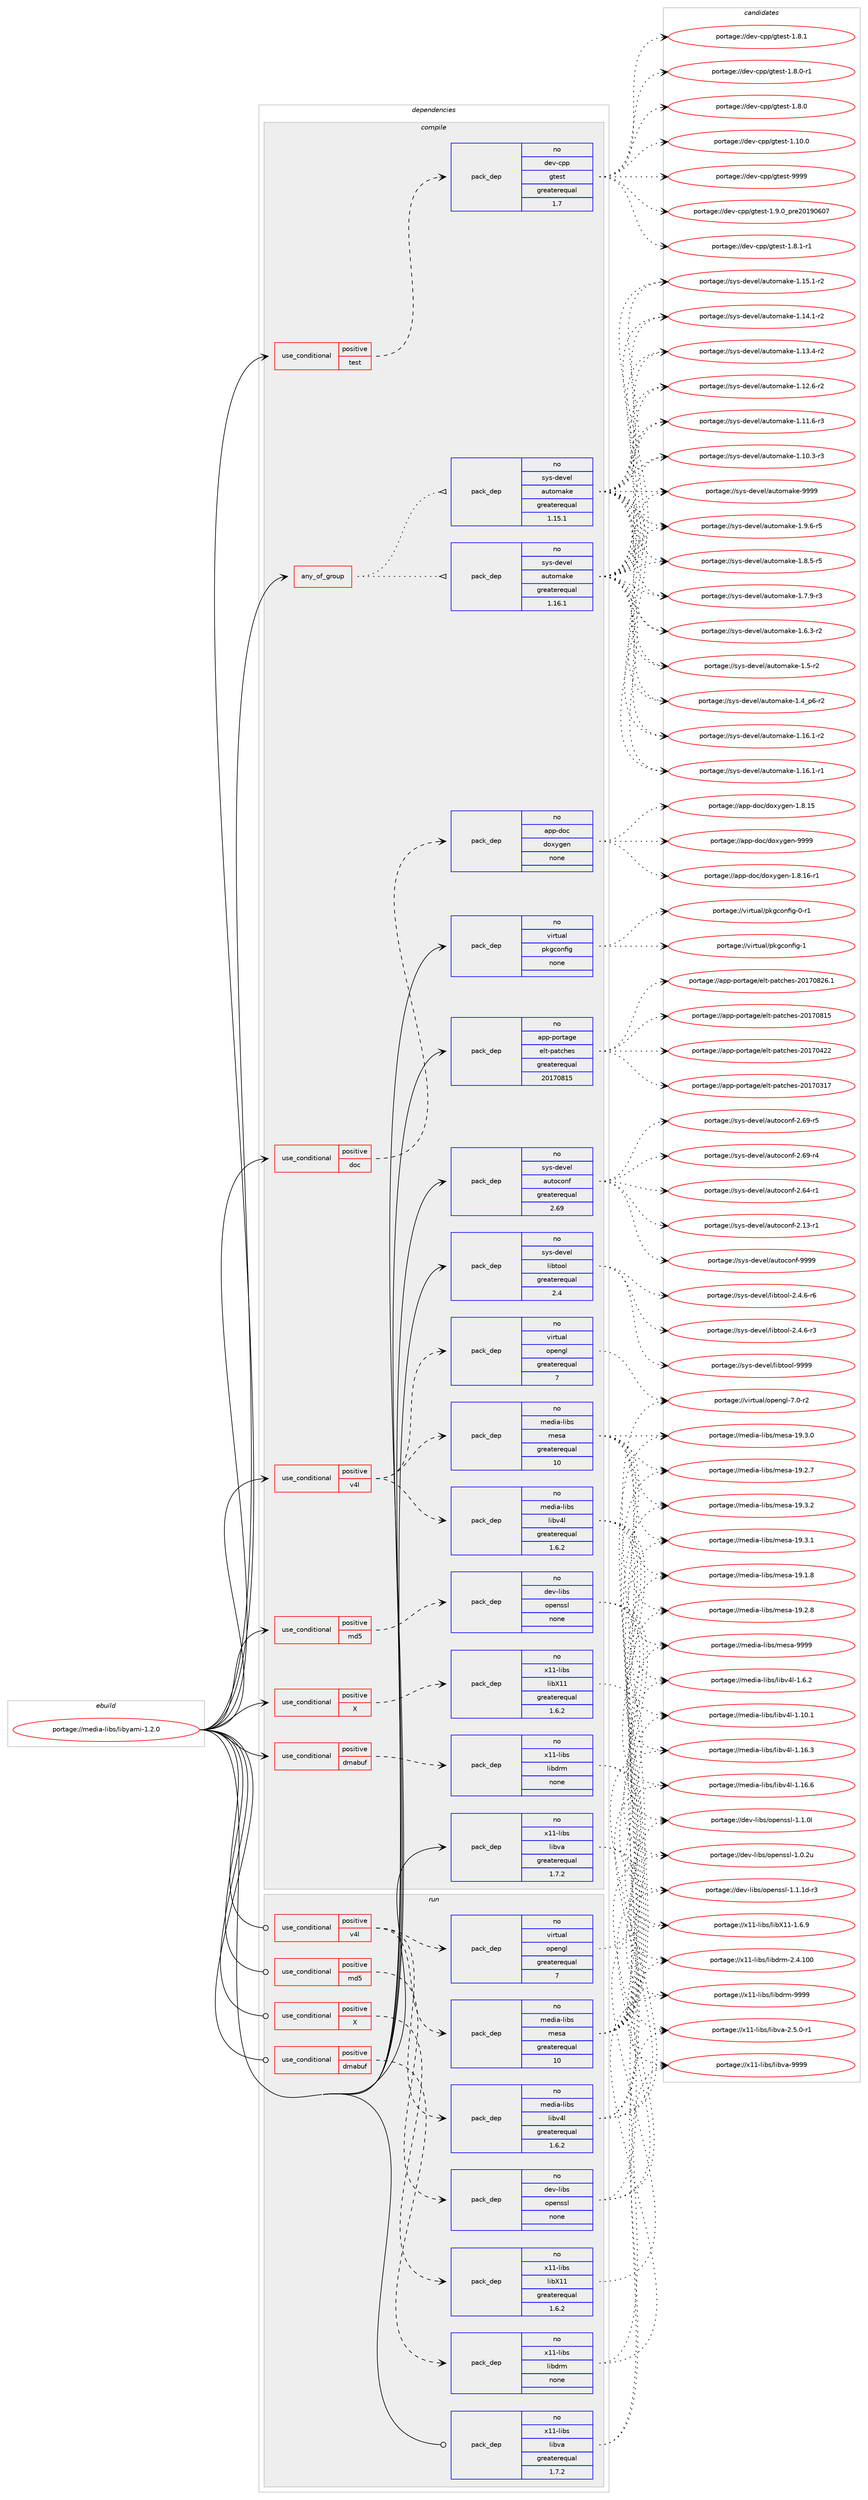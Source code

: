 digraph prolog {

# *************
# Graph options
# *************

newrank=true;
concentrate=true;
compound=true;
graph [rankdir=LR,fontname=Helvetica,fontsize=10,ranksep=1.5];#, ranksep=2.5, nodesep=0.2];
edge  [arrowhead=vee];
node  [fontname=Helvetica,fontsize=10];

# **********
# The ebuild
# **********

subgraph cluster_leftcol {
color=gray;
rank=same;
label=<<i>ebuild</i>>;
id [label="portage://media-libs/libyami-1.2.0", color=red, width=4, href="../media-libs/libyami-1.2.0.svg"];
}

# ****************
# The dependencies
# ****************

subgraph cluster_midcol {
color=gray;
label=<<i>dependencies</i>>;
subgraph cluster_compile {
fillcolor="#eeeeee";
style=filled;
label=<<i>compile</i>>;
subgraph any3079 {
dependency209449 [label=<<TABLE BORDER="0" CELLBORDER="1" CELLSPACING="0" CELLPADDING="4"><TR><TD CELLPADDING="10">any_of_group</TD></TR></TABLE>>, shape=none, color=red];subgraph pack158471 {
dependency209450 [label=<<TABLE BORDER="0" CELLBORDER="1" CELLSPACING="0" CELLPADDING="4" WIDTH="220"><TR><TD ROWSPAN="6" CELLPADDING="30">pack_dep</TD></TR><TR><TD WIDTH="110">no</TD></TR><TR><TD>sys-devel</TD></TR><TR><TD>automake</TD></TR><TR><TD>greaterequal</TD></TR><TR><TD>1.16.1</TD></TR></TABLE>>, shape=none, color=blue];
}
dependency209449:e -> dependency209450:w [weight=20,style="dotted",arrowhead="oinv"];
subgraph pack158472 {
dependency209451 [label=<<TABLE BORDER="0" CELLBORDER="1" CELLSPACING="0" CELLPADDING="4" WIDTH="220"><TR><TD ROWSPAN="6" CELLPADDING="30">pack_dep</TD></TR><TR><TD WIDTH="110">no</TD></TR><TR><TD>sys-devel</TD></TR><TR><TD>automake</TD></TR><TR><TD>greaterequal</TD></TR><TR><TD>1.15.1</TD></TR></TABLE>>, shape=none, color=blue];
}
dependency209449:e -> dependency209451:w [weight=20,style="dotted",arrowhead="oinv"];
}
id:e -> dependency209449:w [weight=20,style="solid",arrowhead="vee"];
subgraph cond47737 {
dependency209452 [label=<<TABLE BORDER="0" CELLBORDER="1" CELLSPACING="0" CELLPADDING="4"><TR><TD ROWSPAN="3" CELLPADDING="10">use_conditional</TD></TR><TR><TD>positive</TD></TR><TR><TD>X</TD></TR></TABLE>>, shape=none, color=red];
subgraph pack158473 {
dependency209453 [label=<<TABLE BORDER="0" CELLBORDER="1" CELLSPACING="0" CELLPADDING="4" WIDTH="220"><TR><TD ROWSPAN="6" CELLPADDING="30">pack_dep</TD></TR><TR><TD WIDTH="110">no</TD></TR><TR><TD>x11-libs</TD></TR><TR><TD>libX11</TD></TR><TR><TD>greaterequal</TD></TR><TR><TD>1.6.2</TD></TR></TABLE>>, shape=none, color=blue];
}
dependency209452:e -> dependency209453:w [weight=20,style="dashed",arrowhead="vee"];
}
id:e -> dependency209452:w [weight=20,style="solid",arrowhead="vee"];
subgraph cond47738 {
dependency209454 [label=<<TABLE BORDER="0" CELLBORDER="1" CELLSPACING="0" CELLPADDING="4"><TR><TD ROWSPAN="3" CELLPADDING="10">use_conditional</TD></TR><TR><TD>positive</TD></TR><TR><TD>dmabuf</TD></TR></TABLE>>, shape=none, color=red];
subgraph pack158474 {
dependency209455 [label=<<TABLE BORDER="0" CELLBORDER="1" CELLSPACING="0" CELLPADDING="4" WIDTH="220"><TR><TD ROWSPAN="6" CELLPADDING="30">pack_dep</TD></TR><TR><TD WIDTH="110">no</TD></TR><TR><TD>x11-libs</TD></TR><TR><TD>libdrm</TD></TR><TR><TD>none</TD></TR><TR><TD></TD></TR></TABLE>>, shape=none, color=blue];
}
dependency209454:e -> dependency209455:w [weight=20,style="dashed",arrowhead="vee"];
}
id:e -> dependency209454:w [weight=20,style="solid",arrowhead="vee"];
subgraph cond47739 {
dependency209456 [label=<<TABLE BORDER="0" CELLBORDER="1" CELLSPACING="0" CELLPADDING="4"><TR><TD ROWSPAN="3" CELLPADDING="10">use_conditional</TD></TR><TR><TD>positive</TD></TR><TR><TD>doc</TD></TR></TABLE>>, shape=none, color=red];
subgraph pack158475 {
dependency209457 [label=<<TABLE BORDER="0" CELLBORDER="1" CELLSPACING="0" CELLPADDING="4" WIDTH="220"><TR><TD ROWSPAN="6" CELLPADDING="30">pack_dep</TD></TR><TR><TD WIDTH="110">no</TD></TR><TR><TD>app-doc</TD></TR><TR><TD>doxygen</TD></TR><TR><TD>none</TD></TR><TR><TD></TD></TR></TABLE>>, shape=none, color=blue];
}
dependency209456:e -> dependency209457:w [weight=20,style="dashed",arrowhead="vee"];
}
id:e -> dependency209456:w [weight=20,style="solid",arrowhead="vee"];
subgraph cond47740 {
dependency209458 [label=<<TABLE BORDER="0" CELLBORDER="1" CELLSPACING="0" CELLPADDING="4"><TR><TD ROWSPAN="3" CELLPADDING="10">use_conditional</TD></TR><TR><TD>positive</TD></TR><TR><TD>md5</TD></TR></TABLE>>, shape=none, color=red];
subgraph pack158476 {
dependency209459 [label=<<TABLE BORDER="0" CELLBORDER="1" CELLSPACING="0" CELLPADDING="4" WIDTH="220"><TR><TD ROWSPAN="6" CELLPADDING="30">pack_dep</TD></TR><TR><TD WIDTH="110">no</TD></TR><TR><TD>dev-libs</TD></TR><TR><TD>openssl</TD></TR><TR><TD>none</TD></TR><TR><TD></TD></TR></TABLE>>, shape=none, color=blue];
}
dependency209458:e -> dependency209459:w [weight=20,style="dashed",arrowhead="vee"];
}
id:e -> dependency209458:w [weight=20,style="solid",arrowhead="vee"];
subgraph cond47741 {
dependency209460 [label=<<TABLE BORDER="0" CELLBORDER="1" CELLSPACING="0" CELLPADDING="4"><TR><TD ROWSPAN="3" CELLPADDING="10">use_conditional</TD></TR><TR><TD>positive</TD></TR><TR><TD>test</TD></TR></TABLE>>, shape=none, color=red];
subgraph pack158477 {
dependency209461 [label=<<TABLE BORDER="0" CELLBORDER="1" CELLSPACING="0" CELLPADDING="4" WIDTH="220"><TR><TD ROWSPAN="6" CELLPADDING="30">pack_dep</TD></TR><TR><TD WIDTH="110">no</TD></TR><TR><TD>dev-cpp</TD></TR><TR><TD>gtest</TD></TR><TR><TD>greaterequal</TD></TR><TR><TD>1.7</TD></TR></TABLE>>, shape=none, color=blue];
}
dependency209460:e -> dependency209461:w [weight=20,style="dashed",arrowhead="vee"];
}
id:e -> dependency209460:w [weight=20,style="solid",arrowhead="vee"];
subgraph cond47742 {
dependency209462 [label=<<TABLE BORDER="0" CELLBORDER="1" CELLSPACING="0" CELLPADDING="4"><TR><TD ROWSPAN="3" CELLPADDING="10">use_conditional</TD></TR><TR><TD>positive</TD></TR><TR><TD>v4l</TD></TR></TABLE>>, shape=none, color=red];
subgraph pack158478 {
dependency209463 [label=<<TABLE BORDER="0" CELLBORDER="1" CELLSPACING="0" CELLPADDING="4" WIDTH="220"><TR><TD ROWSPAN="6" CELLPADDING="30">pack_dep</TD></TR><TR><TD WIDTH="110">no</TD></TR><TR><TD>virtual</TD></TR><TR><TD>opengl</TD></TR><TR><TD>greaterequal</TD></TR><TR><TD>7</TD></TR></TABLE>>, shape=none, color=blue];
}
dependency209462:e -> dependency209463:w [weight=20,style="dashed",arrowhead="vee"];
subgraph pack158479 {
dependency209464 [label=<<TABLE BORDER="0" CELLBORDER="1" CELLSPACING="0" CELLPADDING="4" WIDTH="220"><TR><TD ROWSPAN="6" CELLPADDING="30">pack_dep</TD></TR><TR><TD WIDTH="110">no</TD></TR><TR><TD>media-libs</TD></TR><TR><TD>libv4l</TD></TR><TR><TD>greaterequal</TD></TR><TR><TD>1.6.2</TD></TR></TABLE>>, shape=none, color=blue];
}
dependency209462:e -> dependency209464:w [weight=20,style="dashed",arrowhead="vee"];
subgraph pack158480 {
dependency209465 [label=<<TABLE BORDER="0" CELLBORDER="1" CELLSPACING="0" CELLPADDING="4" WIDTH="220"><TR><TD ROWSPAN="6" CELLPADDING="30">pack_dep</TD></TR><TR><TD WIDTH="110">no</TD></TR><TR><TD>media-libs</TD></TR><TR><TD>mesa</TD></TR><TR><TD>greaterequal</TD></TR><TR><TD>10</TD></TR></TABLE>>, shape=none, color=blue];
}
dependency209462:e -> dependency209465:w [weight=20,style="dashed",arrowhead="vee"];
}
id:e -> dependency209462:w [weight=20,style="solid",arrowhead="vee"];
subgraph pack158481 {
dependency209466 [label=<<TABLE BORDER="0" CELLBORDER="1" CELLSPACING="0" CELLPADDING="4" WIDTH="220"><TR><TD ROWSPAN="6" CELLPADDING="30">pack_dep</TD></TR><TR><TD WIDTH="110">no</TD></TR><TR><TD>app-portage</TD></TR><TR><TD>elt-patches</TD></TR><TR><TD>greaterequal</TD></TR><TR><TD>20170815</TD></TR></TABLE>>, shape=none, color=blue];
}
id:e -> dependency209466:w [weight=20,style="solid",arrowhead="vee"];
subgraph pack158482 {
dependency209467 [label=<<TABLE BORDER="0" CELLBORDER="1" CELLSPACING="0" CELLPADDING="4" WIDTH="220"><TR><TD ROWSPAN="6" CELLPADDING="30">pack_dep</TD></TR><TR><TD WIDTH="110">no</TD></TR><TR><TD>sys-devel</TD></TR><TR><TD>autoconf</TD></TR><TR><TD>greaterequal</TD></TR><TR><TD>2.69</TD></TR></TABLE>>, shape=none, color=blue];
}
id:e -> dependency209467:w [weight=20,style="solid",arrowhead="vee"];
subgraph pack158483 {
dependency209468 [label=<<TABLE BORDER="0" CELLBORDER="1" CELLSPACING="0" CELLPADDING="4" WIDTH="220"><TR><TD ROWSPAN="6" CELLPADDING="30">pack_dep</TD></TR><TR><TD WIDTH="110">no</TD></TR><TR><TD>sys-devel</TD></TR><TR><TD>libtool</TD></TR><TR><TD>greaterequal</TD></TR><TR><TD>2.4</TD></TR></TABLE>>, shape=none, color=blue];
}
id:e -> dependency209468:w [weight=20,style="solid",arrowhead="vee"];
subgraph pack158484 {
dependency209469 [label=<<TABLE BORDER="0" CELLBORDER="1" CELLSPACING="0" CELLPADDING="4" WIDTH="220"><TR><TD ROWSPAN="6" CELLPADDING="30">pack_dep</TD></TR><TR><TD WIDTH="110">no</TD></TR><TR><TD>virtual</TD></TR><TR><TD>pkgconfig</TD></TR><TR><TD>none</TD></TR><TR><TD></TD></TR></TABLE>>, shape=none, color=blue];
}
id:e -> dependency209469:w [weight=20,style="solid",arrowhead="vee"];
subgraph pack158485 {
dependency209470 [label=<<TABLE BORDER="0" CELLBORDER="1" CELLSPACING="0" CELLPADDING="4" WIDTH="220"><TR><TD ROWSPAN="6" CELLPADDING="30">pack_dep</TD></TR><TR><TD WIDTH="110">no</TD></TR><TR><TD>x11-libs</TD></TR><TR><TD>libva</TD></TR><TR><TD>greaterequal</TD></TR><TR><TD>1.7.2</TD></TR></TABLE>>, shape=none, color=blue];
}
id:e -> dependency209470:w [weight=20,style="solid",arrowhead="vee"];
}
subgraph cluster_compileandrun {
fillcolor="#eeeeee";
style=filled;
label=<<i>compile and run</i>>;
}
subgraph cluster_run {
fillcolor="#eeeeee";
style=filled;
label=<<i>run</i>>;
subgraph cond47743 {
dependency209471 [label=<<TABLE BORDER="0" CELLBORDER="1" CELLSPACING="0" CELLPADDING="4"><TR><TD ROWSPAN="3" CELLPADDING="10">use_conditional</TD></TR><TR><TD>positive</TD></TR><TR><TD>X</TD></TR></TABLE>>, shape=none, color=red];
subgraph pack158486 {
dependency209472 [label=<<TABLE BORDER="0" CELLBORDER="1" CELLSPACING="0" CELLPADDING="4" WIDTH="220"><TR><TD ROWSPAN="6" CELLPADDING="30">pack_dep</TD></TR><TR><TD WIDTH="110">no</TD></TR><TR><TD>x11-libs</TD></TR><TR><TD>libX11</TD></TR><TR><TD>greaterequal</TD></TR><TR><TD>1.6.2</TD></TR></TABLE>>, shape=none, color=blue];
}
dependency209471:e -> dependency209472:w [weight=20,style="dashed",arrowhead="vee"];
}
id:e -> dependency209471:w [weight=20,style="solid",arrowhead="odot"];
subgraph cond47744 {
dependency209473 [label=<<TABLE BORDER="0" CELLBORDER="1" CELLSPACING="0" CELLPADDING="4"><TR><TD ROWSPAN="3" CELLPADDING="10">use_conditional</TD></TR><TR><TD>positive</TD></TR><TR><TD>dmabuf</TD></TR></TABLE>>, shape=none, color=red];
subgraph pack158487 {
dependency209474 [label=<<TABLE BORDER="0" CELLBORDER="1" CELLSPACING="0" CELLPADDING="4" WIDTH="220"><TR><TD ROWSPAN="6" CELLPADDING="30">pack_dep</TD></TR><TR><TD WIDTH="110">no</TD></TR><TR><TD>x11-libs</TD></TR><TR><TD>libdrm</TD></TR><TR><TD>none</TD></TR><TR><TD></TD></TR></TABLE>>, shape=none, color=blue];
}
dependency209473:e -> dependency209474:w [weight=20,style="dashed",arrowhead="vee"];
}
id:e -> dependency209473:w [weight=20,style="solid",arrowhead="odot"];
subgraph cond47745 {
dependency209475 [label=<<TABLE BORDER="0" CELLBORDER="1" CELLSPACING="0" CELLPADDING="4"><TR><TD ROWSPAN="3" CELLPADDING="10">use_conditional</TD></TR><TR><TD>positive</TD></TR><TR><TD>md5</TD></TR></TABLE>>, shape=none, color=red];
subgraph pack158488 {
dependency209476 [label=<<TABLE BORDER="0" CELLBORDER="1" CELLSPACING="0" CELLPADDING="4" WIDTH="220"><TR><TD ROWSPAN="6" CELLPADDING="30">pack_dep</TD></TR><TR><TD WIDTH="110">no</TD></TR><TR><TD>dev-libs</TD></TR><TR><TD>openssl</TD></TR><TR><TD>none</TD></TR><TR><TD></TD></TR></TABLE>>, shape=none, color=blue];
}
dependency209475:e -> dependency209476:w [weight=20,style="dashed",arrowhead="vee"];
}
id:e -> dependency209475:w [weight=20,style="solid",arrowhead="odot"];
subgraph cond47746 {
dependency209477 [label=<<TABLE BORDER="0" CELLBORDER="1" CELLSPACING="0" CELLPADDING="4"><TR><TD ROWSPAN="3" CELLPADDING="10">use_conditional</TD></TR><TR><TD>positive</TD></TR><TR><TD>v4l</TD></TR></TABLE>>, shape=none, color=red];
subgraph pack158489 {
dependency209478 [label=<<TABLE BORDER="0" CELLBORDER="1" CELLSPACING="0" CELLPADDING="4" WIDTH="220"><TR><TD ROWSPAN="6" CELLPADDING="30">pack_dep</TD></TR><TR><TD WIDTH="110">no</TD></TR><TR><TD>virtual</TD></TR><TR><TD>opengl</TD></TR><TR><TD>greaterequal</TD></TR><TR><TD>7</TD></TR></TABLE>>, shape=none, color=blue];
}
dependency209477:e -> dependency209478:w [weight=20,style="dashed",arrowhead="vee"];
subgraph pack158490 {
dependency209479 [label=<<TABLE BORDER="0" CELLBORDER="1" CELLSPACING="0" CELLPADDING="4" WIDTH="220"><TR><TD ROWSPAN="6" CELLPADDING="30">pack_dep</TD></TR><TR><TD WIDTH="110">no</TD></TR><TR><TD>media-libs</TD></TR><TR><TD>libv4l</TD></TR><TR><TD>greaterequal</TD></TR><TR><TD>1.6.2</TD></TR></TABLE>>, shape=none, color=blue];
}
dependency209477:e -> dependency209479:w [weight=20,style="dashed",arrowhead="vee"];
subgraph pack158491 {
dependency209480 [label=<<TABLE BORDER="0" CELLBORDER="1" CELLSPACING="0" CELLPADDING="4" WIDTH="220"><TR><TD ROWSPAN="6" CELLPADDING="30">pack_dep</TD></TR><TR><TD WIDTH="110">no</TD></TR><TR><TD>media-libs</TD></TR><TR><TD>mesa</TD></TR><TR><TD>greaterequal</TD></TR><TR><TD>10</TD></TR></TABLE>>, shape=none, color=blue];
}
dependency209477:e -> dependency209480:w [weight=20,style="dashed",arrowhead="vee"];
}
id:e -> dependency209477:w [weight=20,style="solid",arrowhead="odot"];
subgraph pack158492 {
dependency209481 [label=<<TABLE BORDER="0" CELLBORDER="1" CELLSPACING="0" CELLPADDING="4" WIDTH="220"><TR><TD ROWSPAN="6" CELLPADDING="30">pack_dep</TD></TR><TR><TD WIDTH="110">no</TD></TR><TR><TD>x11-libs</TD></TR><TR><TD>libva</TD></TR><TR><TD>greaterequal</TD></TR><TR><TD>1.7.2</TD></TR></TABLE>>, shape=none, color=blue];
}
id:e -> dependency209481:w [weight=20,style="solid",arrowhead="odot"];
}
}

# **************
# The candidates
# **************

subgraph cluster_choices {
rank=same;
color=gray;
label=<<i>candidates</i>>;

subgraph choice158471 {
color=black;
nodesep=1;
choice115121115451001011181011084797117116111109971071014557575757 [label="portage://sys-devel/automake-9999", color=red, width=4,href="../sys-devel/automake-9999.svg"];
choice115121115451001011181011084797117116111109971071014549465746544511453 [label="portage://sys-devel/automake-1.9.6-r5", color=red, width=4,href="../sys-devel/automake-1.9.6-r5.svg"];
choice115121115451001011181011084797117116111109971071014549465646534511453 [label="portage://sys-devel/automake-1.8.5-r5", color=red, width=4,href="../sys-devel/automake-1.8.5-r5.svg"];
choice115121115451001011181011084797117116111109971071014549465546574511451 [label="portage://sys-devel/automake-1.7.9-r3", color=red, width=4,href="../sys-devel/automake-1.7.9-r3.svg"];
choice115121115451001011181011084797117116111109971071014549465446514511450 [label="portage://sys-devel/automake-1.6.3-r2", color=red, width=4,href="../sys-devel/automake-1.6.3-r2.svg"];
choice11512111545100101118101108479711711611110997107101454946534511450 [label="portage://sys-devel/automake-1.5-r2", color=red, width=4,href="../sys-devel/automake-1.5-r2.svg"];
choice115121115451001011181011084797117116111109971071014549465295112544511450 [label="portage://sys-devel/automake-1.4_p6-r2", color=red, width=4,href="../sys-devel/automake-1.4_p6-r2.svg"];
choice11512111545100101118101108479711711611110997107101454946495446494511450 [label="portage://sys-devel/automake-1.16.1-r2", color=red, width=4,href="../sys-devel/automake-1.16.1-r2.svg"];
choice11512111545100101118101108479711711611110997107101454946495446494511449 [label="portage://sys-devel/automake-1.16.1-r1", color=red, width=4,href="../sys-devel/automake-1.16.1-r1.svg"];
choice11512111545100101118101108479711711611110997107101454946495346494511450 [label="portage://sys-devel/automake-1.15.1-r2", color=red, width=4,href="../sys-devel/automake-1.15.1-r2.svg"];
choice11512111545100101118101108479711711611110997107101454946495246494511450 [label="portage://sys-devel/automake-1.14.1-r2", color=red, width=4,href="../sys-devel/automake-1.14.1-r2.svg"];
choice11512111545100101118101108479711711611110997107101454946495146524511450 [label="portage://sys-devel/automake-1.13.4-r2", color=red, width=4,href="../sys-devel/automake-1.13.4-r2.svg"];
choice11512111545100101118101108479711711611110997107101454946495046544511450 [label="portage://sys-devel/automake-1.12.6-r2", color=red, width=4,href="../sys-devel/automake-1.12.6-r2.svg"];
choice11512111545100101118101108479711711611110997107101454946494946544511451 [label="portage://sys-devel/automake-1.11.6-r3", color=red, width=4,href="../sys-devel/automake-1.11.6-r3.svg"];
choice11512111545100101118101108479711711611110997107101454946494846514511451 [label="portage://sys-devel/automake-1.10.3-r3", color=red, width=4,href="../sys-devel/automake-1.10.3-r3.svg"];
dependency209450:e -> choice115121115451001011181011084797117116111109971071014557575757:w [style=dotted,weight="100"];
dependency209450:e -> choice115121115451001011181011084797117116111109971071014549465746544511453:w [style=dotted,weight="100"];
dependency209450:e -> choice115121115451001011181011084797117116111109971071014549465646534511453:w [style=dotted,weight="100"];
dependency209450:e -> choice115121115451001011181011084797117116111109971071014549465546574511451:w [style=dotted,weight="100"];
dependency209450:e -> choice115121115451001011181011084797117116111109971071014549465446514511450:w [style=dotted,weight="100"];
dependency209450:e -> choice11512111545100101118101108479711711611110997107101454946534511450:w [style=dotted,weight="100"];
dependency209450:e -> choice115121115451001011181011084797117116111109971071014549465295112544511450:w [style=dotted,weight="100"];
dependency209450:e -> choice11512111545100101118101108479711711611110997107101454946495446494511450:w [style=dotted,weight="100"];
dependency209450:e -> choice11512111545100101118101108479711711611110997107101454946495446494511449:w [style=dotted,weight="100"];
dependency209450:e -> choice11512111545100101118101108479711711611110997107101454946495346494511450:w [style=dotted,weight="100"];
dependency209450:e -> choice11512111545100101118101108479711711611110997107101454946495246494511450:w [style=dotted,weight="100"];
dependency209450:e -> choice11512111545100101118101108479711711611110997107101454946495146524511450:w [style=dotted,weight="100"];
dependency209450:e -> choice11512111545100101118101108479711711611110997107101454946495046544511450:w [style=dotted,weight="100"];
dependency209450:e -> choice11512111545100101118101108479711711611110997107101454946494946544511451:w [style=dotted,weight="100"];
dependency209450:e -> choice11512111545100101118101108479711711611110997107101454946494846514511451:w [style=dotted,weight="100"];
}
subgraph choice158472 {
color=black;
nodesep=1;
choice115121115451001011181011084797117116111109971071014557575757 [label="portage://sys-devel/automake-9999", color=red, width=4,href="../sys-devel/automake-9999.svg"];
choice115121115451001011181011084797117116111109971071014549465746544511453 [label="portage://sys-devel/automake-1.9.6-r5", color=red, width=4,href="../sys-devel/automake-1.9.6-r5.svg"];
choice115121115451001011181011084797117116111109971071014549465646534511453 [label="portage://sys-devel/automake-1.8.5-r5", color=red, width=4,href="../sys-devel/automake-1.8.5-r5.svg"];
choice115121115451001011181011084797117116111109971071014549465546574511451 [label="portage://sys-devel/automake-1.7.9-r3", color=red, width=4,href="../sys-devel/automake-1.7.9-r3.svg"];
choice115121115451001011181011084797117116111109971071014549465446514511450 [label="portage://sys-devel/automake-1.6.3-r2", color=red, width=4,href="../sys-devel/automake-1.6.3-r2.svg"];
choice11512111545100101118101108479711711611110997107101454946534511450 [label="portage://sys-devel/automake-1.5-r2", color=red, width=4,href="../sys-devel/automake-1.5-r2.svg"];
choice115121115451001011181011084797117116111109971071014549465295112544511450 [label="portage://sys-devel/automake-1.4_p6-r2", color=red, width=4,href="../sys-devel/automake-1.4_p6-r2.svg"];
choice11512111545100101118101108479711711611110997107101454946495446494511450 [label="portage://sys-devel/automake-1.16.1-r2", color=red, width=4,href="../sys-devel/automake-1.16.1-r2.svg"];
choice11512111545100101118101108479711711611110997107101454946495446494511449 [label="portage://sys-devel/automake-1.16.1-r1", color=red, width=4,href="../sys-devel/automake-1.16.1-r1.svg"];
choice11512111545100101118101108479711711611110997107101454946495346494511450 [label="portage://sys-devel/automake-1.15.1-r2", color=red, width=4,href="../sys-devel/automake-1.15.1-r2.svg"];
choice11512111545100101118101108479711711611110997107101454946495246494511450 [label="portage://sys-devel/automake-1.14.1-r2", color=red, width=4,href="../sys-devel/automake-1.14.1-r2.svg"];
choice11512111545100101118101108479711711611110997107101454946495146524511450 [label="portage://sys-devel/automake-1.13.4-r2", color=red, width=4,href="../sys-devel/automake-1.13.4-r2.svg"];
choice11512111545100101118101108479711711611110997107101454946495046544511450 [label="portage://sys-devel/automake-1.12.6-r2", color=red, width=4,href="../sys-devel/automake-1.12.6-r2.svg"];
choice11512111545100101118101108479711711611110997107101454946494946544511451 [label="portage://sys-devel/automake-1.11.6-r3", color=red, width=4,href="../sys-devel/automake-1.11.6-r3.svg"];
choice11512111545100101118101108479711711611110997107101454946494846514511451 [label="portage://sys-devel/automake-1.10.3-r3", color=red, width=4,href="../sys-devel/automake-1.10.3-r3.svg"];
dependency209451:e -> choice115121115451001011181011084797117116111109971071014557575757:w [style=dotted,weight="100"];
dependency209451:e -> choice115121115451001011181011084797117116111109971071014549465746544511453:w [style=dotted,weight="100"];
dependency209451:e -> choice115121115451001011181011084797117116111109971071014549465646534511453:w [style=dotted,weight="100"];
dependency209451:e -> choice115121115451001011181011084797117116111109971071014549465546574511451:w [style=dotted,weight="100"];
dependency209451:e -> choice115121115451001011181011084797117116111109971071014549465446514511450:w [style=dotted,weight="100"];
dependency209451:e -> choice11512111545100101118101108479711711611110997107101454946534511450:w [style=dotted,weight="100"];
dependency209451:e -> choice115121115451001011181011084797117116111109971071014549465295112544511450:w [style=dotted,weight="100"];
dependency209451:e -> choice11512111545100101118101108479711711611110997107101454946495446494511450:w [style=dotted,weight="100"];
dependency209451:e -> choice11512111545100101118101108479711711611110997107101454946495446494511449:w [style=dotted,weight="100"];
dependency209451:e -> choice11512111545100101118101108479711711611110997107101454946495346494511450:w [style=dotted,weight="100"];
dependency209451:e -> choice11512111545100101118101108479711711611110997107101454946495246494511450:w [style=dotted,weight="100"];
dependency209451:e -> choice11512111545100101118101108479711711611110997107101454946495146524511450:w [style=dotted,weight="100"];
dependency209451:e -> choice11512111545100101118101108479711711611110997107101454946495046544511450:w [style=dotted,weight="100"];
dependency209451:e -> choice11512111545100101118101108479711711611110997107101454946494946544511451:w [style=dotted,weight="100"];
dependency209451:e -> choice11512111545100101118101108479711711611110997107101454946494846514511451:w [style=dotted,weight="100"];
}
subgraph choice158473 {
color=black;
nodesep=1;
choice120494945108105981154710810598884949454946544657 [label="portage://x11-libs/libX11-1.6.9", color=red, width=4,href="../x11-libs/libX11-1.6.9.svg"];
dependency209453:e -> choice120494945108105981154710810598884949454946544657:w [style=dotted,weight="100"];
}
subgraph choice158474 {
color=black;
nodesep=1;
choice1204949451081059811547108105981001141094557575757 [label="portage://x11-libs/libdrm-9999", color=red, width=4,href="../x11-libs/libdrm-9999.svg"];
choice1204949451081059811547108105981001141094550465246494848 [label="portage://x11-libs/libdrm-2.4.100", color=red, width=4,href="../x11-libs/libdrm-2.4.100.svg"];
dependency209455:e -> choice1204949451081059811547108105981001141094557575757:w [style=dotted,weight="100"];
dependency209455:e -> choice1204949451081059811547108105981001141094550465246494848:w [style=dotted,weight="100"];
}
subgraph choice158475 {
color=black;
nodesep=1;
choice971121124510011199471001111201211031011104557575757 [label="portage://app-doc/doxygen-9999", color=red, width=4,href="../app-doc/doxygen-9999.svg"];
choice97112112451001119947100111120121103101110454946564649544511449 [label="portage://app-doc/doxygen-1.8.16-r1", color=red, width=4,href="../app-doc/doxygen-1.8.16-r1.svg"];
choice9711211245100111994710011112012110310111045494656464953 [label="portage://app-doc/doxygen-1.8.15", color=red, width=4,href="../app-doc/doxygen-1.8.15.svg"];
dependency209457:e -> choice971121124510011199471001111201211031011104557575757:w [style=dotted,weight="100"];
dependency209457:e -> choice97112112451001119947100111120121103101110454946564649544511449:w [style=dotted,weight="100"];
dependency209457:e -> choice9711211245100111994710011112012110310111045494656464953:w [style=dotted,weight="100"];
}
subgraph choice158476 {
color=black;
nodesep=1;
choice1001011184510810598115471111121011101151151084549464946491004511451 [label="portage://dev-libs/openssl-1.1.1d-r3", color=red, width=4,href="../dev-libs/openssl-1.1.1d-r3.svg"];
choice100101118451081059811547111112101110115115108454946494648108 [label="portage://dev-libs/openssl-1.1.0l", color=red, width=4,href="../dev-libs/openssl-1.1.0l.svg"];
choice100101118451081059811547111112101110115115108454946484650117 [label="portage://dev-libs/openssl-1.0.2u", color=red, width=4,href="../dev-libs/openssl-1.0.2u.svg"];
dependency209459:e -> choice1001011184510810598115471111121011101151151084549464946491004511451:w [style=dotted,weight="100"];
dependency209459:e -> choice100101118451081059811547111112101110115115108454946494648108:w [style=dotted,weight="100"];
dependency209459:e -> choice100101118451081059811547111112101110115115108454946484650117:w [style=dotted,weight="100"];
}
subgraph choice158477 {
color=black;
nodesep=1;
choice1001011184599112112471031161011151164557575757 [label="portage://dev-cpp/gtest-9999", color=red, width=4,href="../dev-cpp/gtest-9999.svg"];
choice100101118459911211247103116101115116454946574648951121141015048495748544855 [label="portage://dev-cpp/gtest-1.9.0_pre20190607", color=red, width=4,href="../dev-cpp/gtest-1.9.0_pre20190607.svg"];
choice1001011184599112112471031161011151164549465646494511449 [label="portage://dev-cpp/gtest-1.8.1-r1", color=red, width=4,href="../dev-cpp/gtest-1.8.1-r1.svg"];
choice100101118459911211247103116101115116454946564649 [label="portage://dev-cpp/gtest-1.8.1", color=red, width=4,href="../dev-cpp/gtest-1.8.1.svg"];
choice1001011184599112112471031161011151164549465646484511449 [label="portage://dev-cpp/gtest-1.8.0-r1", color=red, width=4,href="../dev-cpp/gtest-1.8.0-r1.svg"];
choice100101118459911211247103116101115116454946564648 [label="portage://dev-cpp/gtest-1.8.0", color=red, width=4,href="../dev-cpp/gtest-1.8.0.svg"];
choice10010111845991121124710311610111511645494649484648 [label="portage://dev-cpp/gtest-1.10.0", color=red, width=4,href="../dev-cpp/gtest-1.10.0.svg"];
dependency209461:e -> choice1001011184599112112471031161011151164557575757:w [style=dotted,weight="100"];
dependency209461:e -> choice100101118459911211247103116101115116454946574648951121141015048495748544855:w [style=dotted,weight="100"];
dependency209461:e -> choice1001011184599112112471031161011151164549465646494511449:w [style=dotted,weight="100"];
dependency209461:e -> choice100101118459911211247103116101115116454946564649:w [style=dotted,weight="100"];
dependency209461:e -> choice1001011184599112112471031161011151164549465646484511449:w [style=dotted,weight="100"];
dependency209461:e -> choice100101118459911211247103116101115116454946564648:w [style=dotted,weight="100"];
dependency209461:e -> choice10010111845991121124710311610111511645494649484648:w [style=dotted,weight="100"];
}
subgraph choice158478 {
color=black;
nodesep=1;
choice1181051141161179710847111112101110103108455546484511450 [label="portage://virtual/opengl-7.0-r2", color=red, width=4,href="../virtual/opengl-7.0-r2.svg"];
dependency209463:e -> choice1181051141161179710847111112101110103108455546484511450:w [style=dotted,weight="100"];
}
subgraph choice158479 {
color=black;
nodesep=1;
choice109101100105974510810598115471081059811852108454946544650 [label="portage://media-libs/libv4l-1.6.2", color=red, width=4,href="../media-libs/libv4l-1.6.2.svg"];
choice10910110010597451081059811547108105981185210845494649544654 [label="portage://media-libs/libv4l-1.16.6", color=red, width=4,href="../media-libs/libv4l-1.16.6.svg"];
choice10910110010597451081059811547108105981185210845494649544651 [label="portage://media-libs/libv4l-1.16.3", color=red, width=4,href="../media-libs/libv4l-1.16.3.svg"];
choice10910110010597451081059811547108105981185210845494649484649 [label="portage://media-libs/libv4l-1.10.1", color=red, width=4,href="../media-libs/libv4l-1.10.1.svg"];
dependency209464:e -> choice109101100105974510810598115471081059811852108454946544650:w [style=dotted,weight="100"];
dependency209464:e -> choice10910110010597451081059811547108105981185210845494649544654:w [style=dotted,weight="100"];
dependency209464:e -> choice10910110010597451081059811547108105981185210845494649544651:w [style=dotted,weight="100"];
dependency209464:e -> choice10910110010597451081059811547108105981185210845494649484649:w [style=dotted,weight="100"];
}
subgraph choice158480 {
color=black;
nodesep=1;
choice10910110010597451081059811547109101115974557575757 [label="portage://media-libs/mesa-9999", color=red, width=4,href="../media-libs/mesa-9999.svg"];
choice109101100105974510810598115471091011159745495746514650 [label="portage://media-libs/mesa-19.3.2", color=red, width=4,href="../media-libs/mesa-19.3.2.svg"];
choice109101100105974510810598115471091011159745495746514649 [label="portage://media-libs/mesa-19.3.1", color=red, width=4,href="../media-libs/mesa-19.3.1.svg"];
choice109101100105974510810598115471091011159745495746514648 [label="portage://media-libs/mesa-19.3.0", color=red, width=4,href="../media-libs/mesa-19.3.0.svg"];
choice109101100105974510810598115471091011159745495746504656 [label="portage://media-libs/mesa-19.2.8", color=red, width=4,href="../media-libs/mesa-19.2.8.svg"];
choice109101100105974510810598115471091011159745495746504655 [label="portage://media-libs/mesa-19.2.7", color=red, width=4,href="../media-libs/mesa-19.2.7.svg"];
choice109101100105974510810598115471091011159745495746494656 [label="portage://media-libs/mesa-19.1.8", color=red, width=4,href="../media-libs/mesa-19.1.8.svg"];
dependency209465:e -> choice10910110010597451081059811547109101115974557575757:w [style=dotted,weight="100"];
dependency209465:e -> choice109101100105974510810598115471091011159745495746514650:w [style=dotted,weight="100"];
dependency209465:e -> choice109101100105974510810598115471091011159745495746514649:w [style=dotted,weight="100"];
dependency209465:e -> choice109101100105974510810598115471091011159745495746514648:w [style=dotted,weight="100"];
dependency209465:e -> choice109101100105974510810598115471091011159745495746504656:w [style=dotted,weight="100"];
dependency209465:e -> choice109101100105974510810598115471091011159745495746504655:w [style=dotted,weight="100"];
dependency209465:e -> choice109101100105974510810598115471091011159745495746494656:w [style=dotted,weight="100"];
}
subgraph choice158481 {
color=black;
nodesep=1;
choice971121124511211111411697103101471011081164511297116991041011154550484955485650544649 [label="portage://app-portage/elt-patches-20170826.1", color=red, width=4,href="../app-portage/elt-patches-20170826.1.svg"];
choice97112112451121111141169710310147101108116451129711699104101115455048495548564953 [label="portage://app-portage/elt-patches-20170815", color=red, width=4,href="../app-portage/elt-patches-20170815.svg"];
choice97112112451121111141169710310147101108116451129711699104101115455048495548525050 [label="portage://app-portage/elt-patches-20170422", color=red, width=4,href="../app-portage/elt-patches-20170422.svg"];
choice97112112451121111141169710310147101108116451129711699104101115455048495548514955 [label="portage://app-portage/elt-patches-20170317", color=red, width=4,href="../app-portage/elt-patches-20170317.svg"];
dependency209466:e -> choice971121124511211111411697103101471011081164511297116991041011154550484955485650544649:w [style=dotted,weight="100"];
dependency209466:e -> choice97112112451121111141169710310147101108116451129711699104101115455048495548564953:w [style=dotted,weight="100"];
dependency209466:e -> choice97112112451121111141169710310147101108116451129711699104101115455048495548525050:w [style=dotted,weight="100"];
dependency209466:e -> choice97112112451121111141169710310147101108116451129711699104101115455048495548514955:w [style=dotted,weight="100"];
}
subgraph choice158482 {
color=black;
nodesep=1;
choice115121115451001011181011084797117116111991111101024557575757 [label="portage://sys-devel/autoconf-9999", color=red, width=4,href="../sys-devel/autoconf-9999.svg"];
choice1151211154510010111810110847971171161119911111010245504654574511453 [label="portage://sys-devel/autoconf-2.69-r5", color=red, width=4,href="../sys-devel/autoconf-2.69-r5.svg"];
choice1151211154510010111810110847971171161119911111010245504654574511452 [label="portage://sys-devel/autoconf-2.69-r4", color=red, width=4,href="../sys-devel/autoconf-2.69-r4.svg"];
choice1151211154510010111810110847971171161119911111010245504654524511449 [label="portage://sys-devel/autoconf-2.64-r1", color=red, width=4,href="../sys-devel/autoconf-2.64-r1.svg"];
choice1151211154510010111810110847971171161119911111010245504649514511449 [label="portage://sys-devel/autoconf-2.13-r1", color=red, width=4,href="../sys-devel/autoconf-2.13-r1.svg"];
dependency209467:e -> choice115121115451001011181011084797117116111991111101024557575757:w [style=dotted,weight="100"];
dependency209467:e -> choice1151211154510010111810110847971171161119911111010245504654574511453:w [style=dotted,weight="100"];
dependency209467:e -> choice1151211154510010111810110847971171161119911111010245504654574511452:w [style=dotted,weight="100"];
dependency209467:e -> choice1151211154510010111810110847971171161119911111010245504654524511449:w [style=dotted,weight="100"];
dependency209467:e -> choice1151211154510010111810110847971171161119911111010245504649514511449:w [style=dotted,weight="100"];
}
subgraph choice158483 {
color=black;
nodesep=1;
choice1151211154510010111810110847108105981161111111084557575757 [label="portage://sys-devel/libtool-9999", color=red, width=4,href="../sys-devel/libtool-9999.svg"];
choice1151211154510010111810110847108105981161111111084550465246544511454 [label="portage://sys-devel/libtool-2.4.6-r6", color=red, width=4,href="../sys-devel/libtool-2.4.6-r6.svg"];
choice1151211154510010111810110847108105981161111111084550465246544511451 [label="portage://sys-devel/libtool-2.4.6-r3", color=red, width=4,href="../sys-devel/libtool-2.4.6-r3.svg"];
dependency209468:e -> choice1151211154510010111810110847108105981161111111084557575757:w [style=dotted,weight="100"];
dependency209468:e -> choice1151211154510010111810110847108105981161111111084550465246544511454:w [style=dotted,weight="100"];
dependency209468:e -> choice1151211154510010111810110847108105981161111111084550465246544511451:w [style=dotted,weight="100"];
}
subgraph choice158484 {
color=black;
nodesep=1;
choice1181051141161179710847112107103991111101021051034549 [label="portage://virtual/pkgconfig-1", color=red, width=4,href="../virtual/pkgconfig-1.svg"];
choice11810511411611797108471121071039911111010210510345484511449 [label="portage://virtual/pkgconfig-0-r1", color=red, width=4,href="../virtual/pkgconfig-0-r1.svg"];
dependency209469:e -> choice1181051141161179710847112107103991111101021051034549:w [style=dotted,weight="100"];
dependency209469:e -> choice11810511411611797108471121071039911111010210510345484511449:w [style=dotted,weight="100"];
}
subgraph choice158485 {
color=black;
nodesep=1;
choice120494945108105981154710810598118974557575757 [label="portage://x11-libs/libva-9999", color=red, width=4,href="../x11-libs/libva-9999.svg"];
choice120494945108105981154710810598118974550465346484511449 [label="portage://x11-libs/libva-2.5.0-r1", color=red, width=4,href="../x11-libs/libva-2.5.0-r1.svg"];
dependency209470:e -> choice120494945108105981154710810598118974557575757:w [style=dotted,weight="100"];
dependency209470:e -> choice120494945108105981154710810598118974550465346484511449:w [style=dotted,weight="100"];
}
subgraph choice158486 {
color=black;
nodesep=1;
choice120494945108105981154710810598884949454946544657 [label="portage://x11-libs/libX11-1.6.9", color=red, width=4,href="../x11-libs/libX11-1.6.9.svg"];
dependency209472:e -> choice120494945108105981154710810598884949454946544657:w [style=dotted,weight="100"];
}
subgraph choice158487 {
color=black;
nodesep=1;
choice1204949451081059811547108105981001141094557575757 [label="portage://x11-libs/libdrm-9999", color=red, width=4,href="../x11-libs/libdrm-9999.svg"];
choice1204949451081059811547108105981001141094550465246494848 [label="portage://x11-libs/libdrm-2.4.100", color=red, width=4,href="../x11-libs/libdrm-2.4.100.svg"];
dependency209474:e -> choice1204949451081059811547108105981001141094557575757:w [style=dotted,weight="100"];
dependency209474:e -> choice1204949451081059811547108105981001141094550465246494848:w [style=dotted,weight="100"];
}
subgraph choice158488 {
color=black;
nodesep=1;
choice1001011184510810598115471111121011101151151084549464946491004511451 [label="portage://dev-libs/openssl-1.1.1d-r3", color=red, width=4,href="../dev-libs/openssl-1.1.1d-r3.svg"];
choice100101118451081059811547111112101110115115108454946494648108 [label="portage://dev-libs/openssl-1.1.0l", color=red, width=4,href="../dev-libs/openssl-1.1.0l.svg"];
choice100101118451081059811547111112101110115115108454946484650117 [label="portage://dev-libs/openssl-1.0.2u", color=red, width=4,href="../dev-libs/openssl-1.0.2u.svg"];
dependency209476:e -> choice1001011184510810598115471111121011101151151084549464946491004511451:w [style=dotted,weight="100"];
dependency209476:e -> choice100101118451081059811547111112101110115115108454946494648108:w [style=dotted,weight="100"];
dependency209476:e -> choice100101118451081059811547111112101110115115108454946484650117:w [style=dotted,weight="100"];
}
subgraph choice158489 {
color=black;
nodesep=1;
choice1181051141161179710847111112101110103108455546484511450 [label="portage://virtual/opengl-7.0-r2", color=red, width=4,href="../virtual/opengl-7.0-r2.svg"];
dependency209478:e -> choice1181051141161179710847111112101110103108455546484511450:w [style=dotted,weight="100"];
}
subgraph choice158490 {
color=black;
nodesep=1;
choice109101100105974510810598115471081059811852108454946544650 [label="portage://media-libs/libv4l-1.6.2", color=red, width=4,href="../media-libs/libv4l-1.6.2.svg"];
choice10910110010597451081059811547108105981185210845494649544654 [label="portage://media-libs/libv4l-1.16.6", color=red, width=4,href="../media-libs/libv4l-1.16.6.svg"];
choice10910110010597451081059811547108105981185210845494649544651 [label="portage://media-libs/libv4l-1.16.3", color=red, width=4,href="../media-libs/libv4l-1.16.3.svg"];
choice10910110010597451081059811547108105981185210845494649484649 [label="portage://media-libs/libv4l-1.10.1", color=red, width=4,href="../media-libs/libv4l-1.10.1.svg"];
dependency209479:e -> choice109101100105974510810598115471081059811852108454946544650:w [style=dotted,weight="100"];
dependency209479:e -> choice10910110010597451081059811547108105981185210845494649544654:w [style=dotted,weight="100"];
dependency209479:e -> choice10910110010597451081059811547108105981185210845494649544651:w [style=dotted,weight="100"];
dependency209479:e -> choice10910110010597451081059811547108105981185210845494649484649:w [style=dotted,weight="100"];
}
subgraph choice158491 {
color=black;
nodesep=1;
choice10910110010597451081059811547109101115974557575757 [label="portage://media-libs/mesa-9999", color=red, width=4,href="../media-libs/mesa-9999.svg"];
choice109101100105974510810598115471091011159745495746514650 [label="portage://media-libs/mesa-19.3.2", color=red, width=4,href="../media-libs/mesa-19.3.2.svg"];
choice109101100105974510810598115471091011159745495746514649 [label="portage://media-libs/mesa-19.3.1", color=red, width=4,href="../media-libs/mesa-19.3.1.svg"];
choice109101100105974510810598115471091011159745495746514648 [label="portage://media-libs/mesa-19.3.0", color=red, width=4,href="../media-libs/mesa-19.3.0.svg"];
choice109101100105974510810598115471091011159745495746504656 [label="portage://media-libs/mesa-19.2.8", color=red, width=4,href="../media-libs/mesa-19.2.8.svg"];
choice109101100105974510810598115471091011159745495746504655 [label="portage://media-libs/mesa-19.2.7", color=red, width=4,href="../media-libs/mesa-19.2.7.svg"];
choice109101100105974510810598115471091011159745495746494656 [label="portage://media-libs/mesa-19.1.8", color=red, width=4,href="../media-libs/mesa-19.1.8.svg"];
dependency209480:e -> choice10910110010597451081059811547109101115974557575757:w [style=dotted,weight="100"];
dependency209480:e -> choice109101100105974510810598115471091011159745495746514650:w [style=dotted,weight="100"];
dependency209480:e -> choice109101100105974510810598115471091011159745495746514649:w [style=dotted,weight="100"];
dependency209480:e -> choice109101100105974510810598115471091011159745495746514648:w [style=dotted,weight="100"];
dependency209480:e -> choice109101100105974510810598115471091011159745495746504656:w [style=dotted,weight="100"];
dependency209480:e -> choice109101100105974510810598115471091011159745495746504655:w [style=dotted,weight="100"];
dependency209480:e -> choice109101100105974510810598115471091011159745495746494656:w [style=dotted,weight="100"];
}
subgraph choice158492 {
color=black;
nodesep=1;
choice120494945108105981154710810598118974557575757 [label="portage://x11-libs/libva-9999", color=red, width=4,href="../x11-libs/libva-9999.svg"];
choice120494945108105981154710810598118974550465346484511449 [label="portage://x11-libs/libva-2.5.0-r1", color=red, width=4,href="../x11-libs/libva-2.5.0-r1.svg"];
dependency209481:e -> choice120494945108105981154710810598118974557575757:w [style=dotted,weight="100"];
dependency209481:e -> choice120494945108105981154710810598118974550465346484511449:w [style=dotted,weight="100"];
}
}

}
